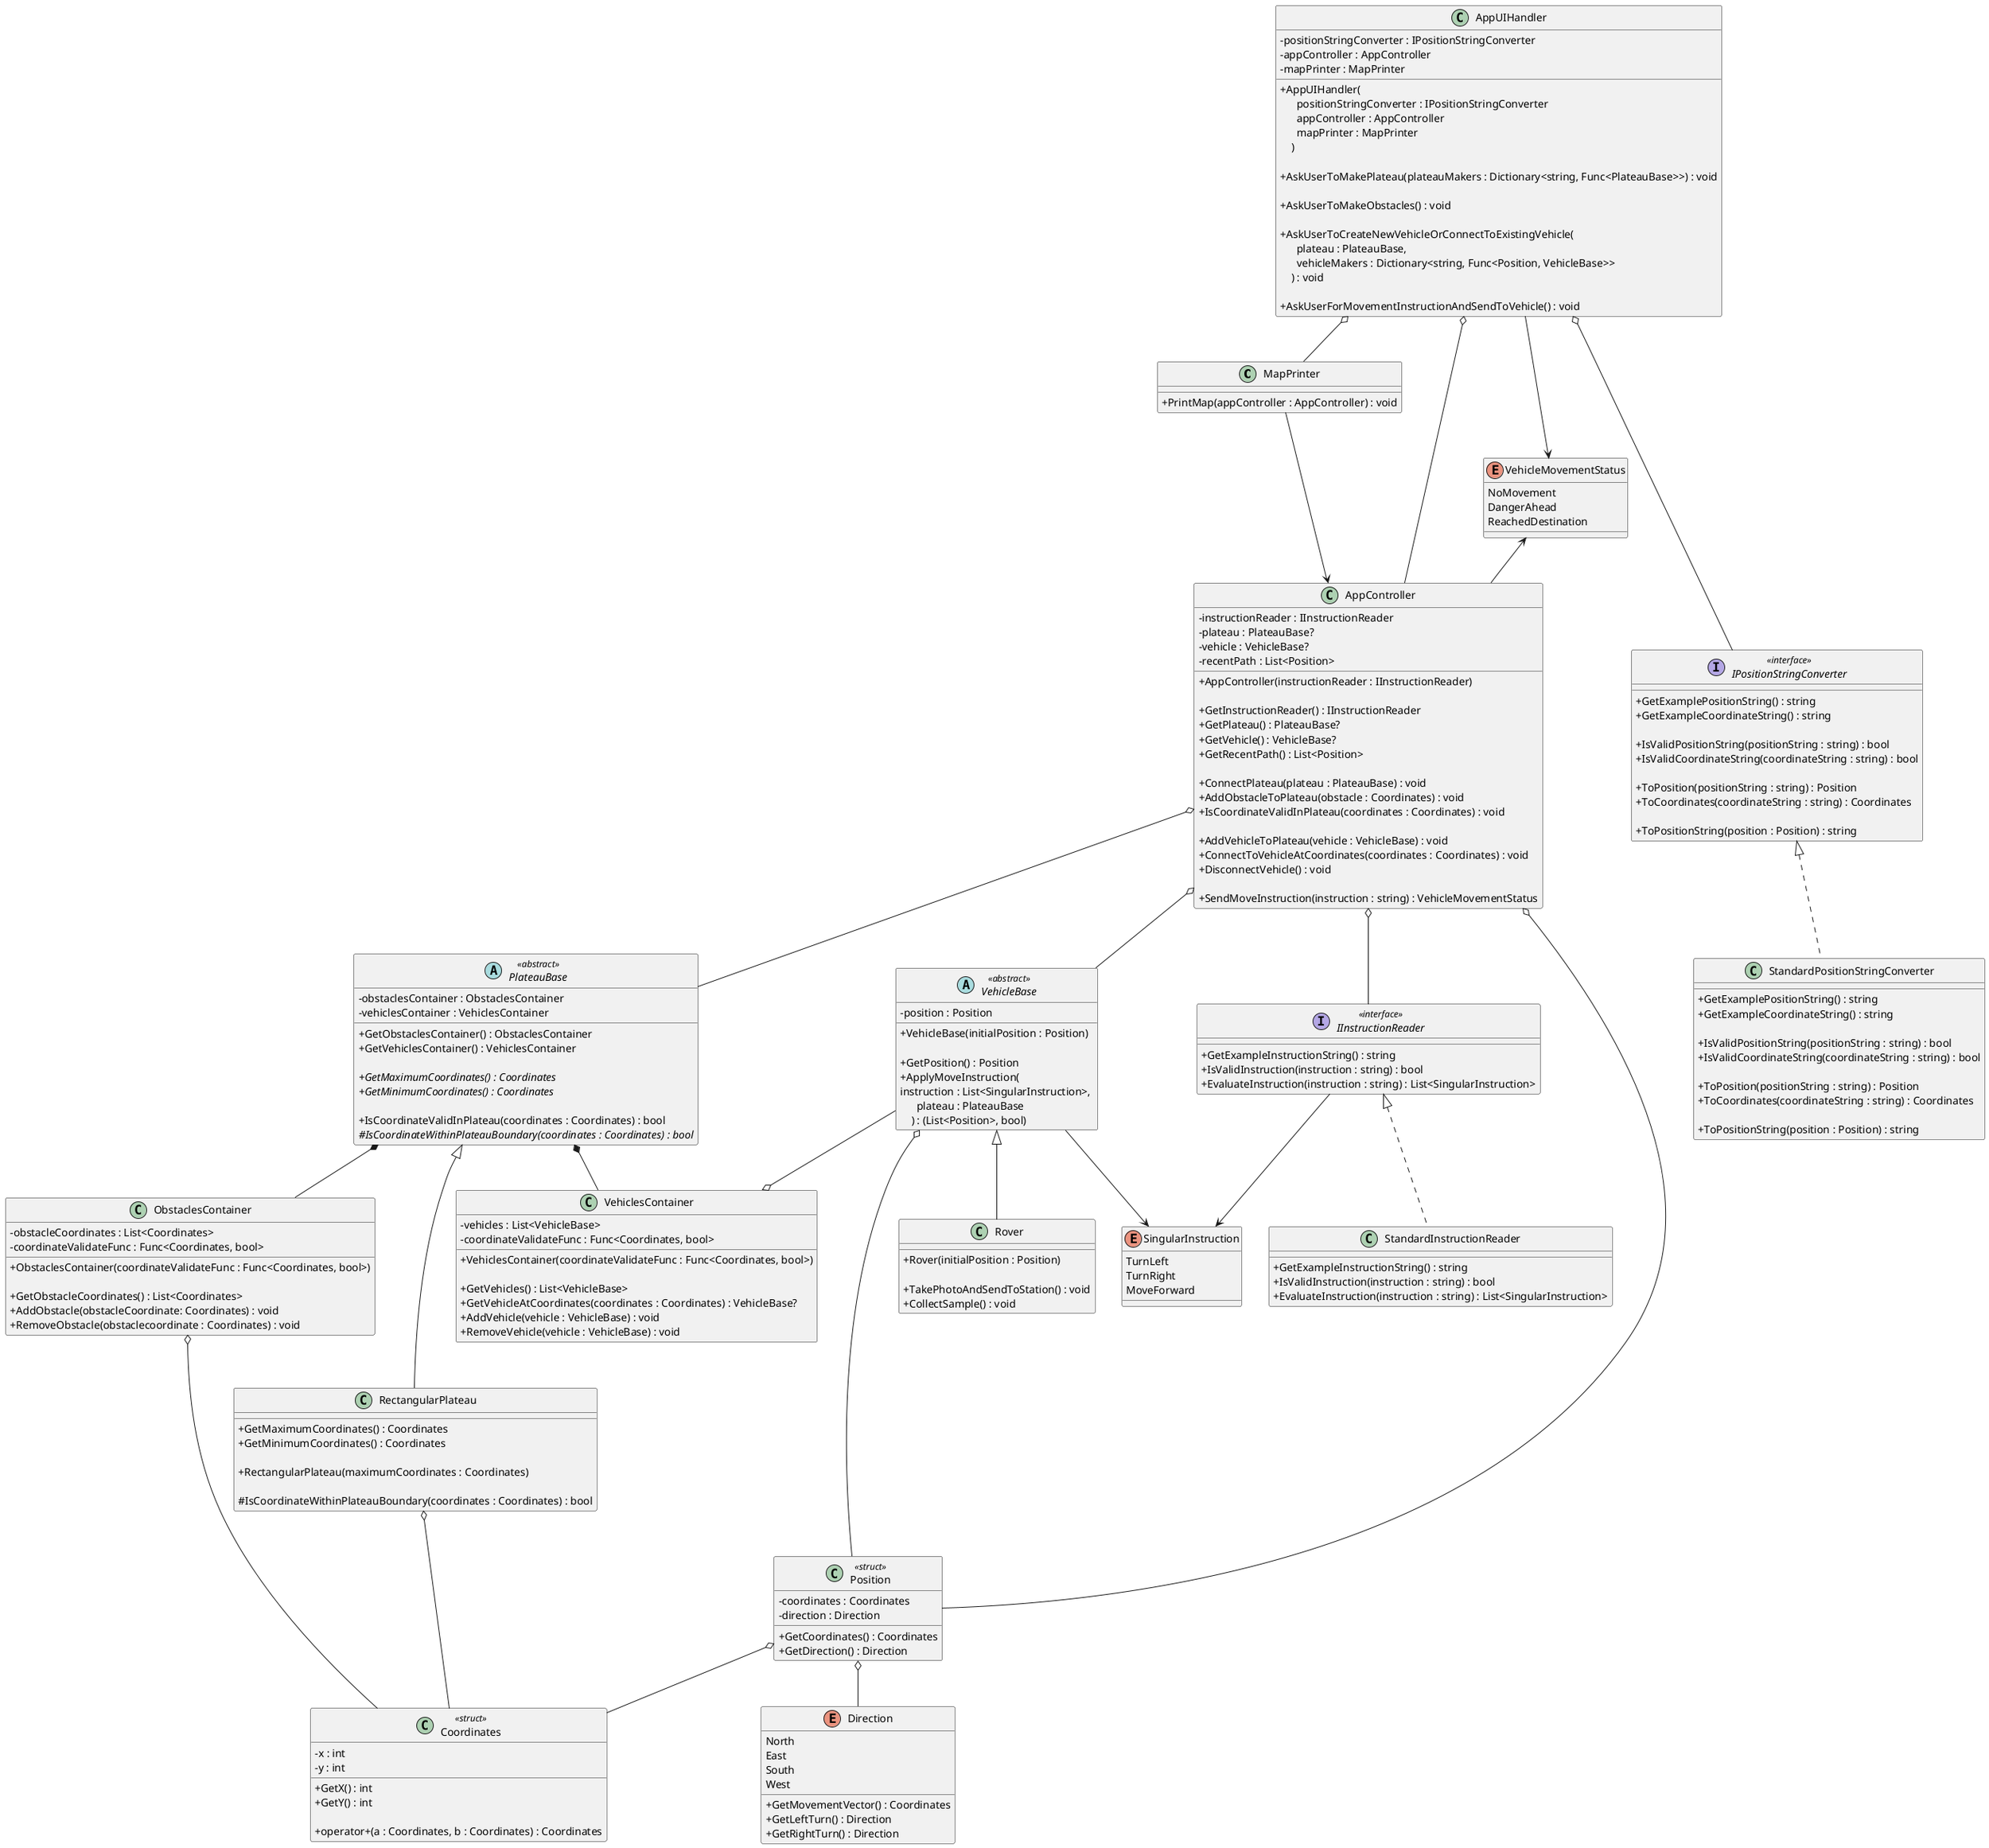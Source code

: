 @startuml "Mars Rover Challenge"
skinparam classAttributeIconSize 0

class MapPrinter
{
  + PrintMap(appController : AppController) : void
}

class AppUIHandler
{
  - positionStringConverter : IPositionStringConverter
  - appController : AppController
  - mapPrinter : MapPrinter

  + AppUIHandler( \n\
      positionStringConverter : IPositionStringConverter \n\
      appController : AppController \n\
      mapPrinter : MapPrinter \n\
    )

  + AskUserToMakePlateau(plateauMakers : Dictionary<string, Func<PlateauBase>>) : void
  
  + AskUserToMakeObstacles() : void

  + AskUserToCreateNewVehicleOrConnectToExistingVehicle( \n\
      plateau : PlateauBase, \n\
      vehicleMakers : Dictionary<string, Func<Position, VehicleBase>> \n\
    ) : void

  + AskUserForMovementInstructionAndSendToVehicle() : void
}

enum VehicleMovementStatus
{
  NoMovement
  DangerAhead
  ReachedDestination
} 

class AppController
{
  - instructionReader : IInstructionReader
  - plateau : PlateauBase?
  - vehicle : VehicleBase?
  - recentPath : List<Position>

  + AppController(instructionReader : IInstructionReader)
  
  + GetInstructionReader() : IInstructionReader
  + GetPlateau() : PlateauBase?
  + GetVehicle() : VehicleBase?
  + GetRecentPath() : List<Position>

  + ConnectPlateau(plateau : PlateauBase) : void
  + AddObstacleToPlateau(obstacle : Coordinates) : void
  + IsCoordinateValidInPlateau(coordinates : Coordinates) : void

  + AddVehicleToPlateau(vehicle : VehicleBase) : void
  + ConnectToVehicleAtCoordinates(coordinates : Coordinates) : void
  + DisconnectVehicle() : void

  + SendMoveInstruction(instruction : string) : VehicleMovementStatus
}

enum SingularInstruction
{
  TurnLeft
  TurnRight
  MoveForward
}

interface IInstructionReader <<interface>>
{
  + GetExampleInstructionString() : string
  + IsValidInstruction(instruction : string) : bool
  + EvaluateInstruction(instruction : string) : List<SingularInstruction>
}

class StandardInstructionReader
{
  + GetExampleInstructionString() : string
  + IsValidInstruction(instruction : string) : bool
  + EvaluateInstruction(instruction : string) : List<SingularInstruction>
}

class ObstaclesContainer
{
  - obstacleCoordinates : List<Coordinates>
  - coordinateValidateFunc : Func<Coordinates, bool>

  + ObstaclesContainer(coordinateValidateFunc : Func<Coordinates, bool>)

  + GetObstacleCoordinates() : List<Coordinates>
  + AddObstacle(obstacleCoordinate: Coordinates) : void
  + RemoveObstacle(obstaclecoordinate : Coordinates) : void
}

class VehiclesContainer
{
  - vehicles : List<VehicleBase>
  - coordinateValidateFunc : Func<Coordinates, bool>

  + VehiclesContainer(coordinateValidateFunc : Func<Coordinates, bool>)

  + GetVehicles() : List<VehicleBase>
  + GetVehicleAtCoordinates(coordinates : Coordinates) : VehicleBase?
  + AddVehicle(vehicle : VehicleBase) : void
  + RemoveVehicle(vehicle : VehicleBase) : void
}

abstract PlateauBase <<abstract>>
{
  - obstaclesContainer : ObstaclesContainer
  - vehiclesContainer : VehiclesContainer

  + GetObstaclesContainer() : ObstaclesContainer
  + GetVehiclesContainer() : VehiclesContainer

  {abstract} + GetMaximumCoordinates() : Coordinates
  {abstract} + GetMinimumCoordinates() : Coordinates

  + IsCoordinateValidInPlateau(coordinates : Coordinates) : bool
  {abstract} # IsCoordinateWithinPlateauBoundary(coordinates : Coordinates) : bool
}

class RectangularPlateau
{
  + GetMaximumCoordinates() : Coordinates
  + GetMinimumCoordinates() : Coordinates

  + RectangularPlateau(maximumCoordinates : Coordinates)

  # IsCoordinateWithinPlateauBoundary(coordinates : Coordinates) : bool
}

class Coordinates <<struct>>
{
  - x : int
  - y : int

  + GetX() : int
  + GetY() : int

  + operator+(a : Coordinates, b : Coordinates) : Coordinates
}

enum Direction
{
  North
  East
  South
  West

  + GetMovementVector() : Coordinates
  + GetLeftTurn() : Direction
  + GetRightTurn() : Direction
}

class Position <<struct>>
{
  - coordinates : Coordinates
  - direction : Direction

  + GetCoordinates() : Coordinates
  + GetDirection() : Direction
}

interface IPositionStringConverter <<interface>>
{
  + GetExamplePositionString() : string
  + GetExampleCoordinateString() : string

  + IsValidPositionString(positionString : string) : bool
  + IsValidCoordinateString(coordinateString : string) : bool

  + ToPosition(positionString : string) : Position
  + ToCoordinates(coordinateString : string) : Coordinates

  + ToPositionString(position : Position) : string
}

class StandardPositionStringConverter
{
  + GetExamplePositionString() : string
  + GetExampleCoordinateString() : string

  + IsValidPositionString(positionString : string) : bool
  + IsValidCoordinateString(coordinateString : string) : bool

  + ToPosition(positionString : string) : Position
  + ToCoordinates(coordinateString : string) : Coordinates

  + ToPositionString(position : Position) : string
}

class Rover
{
  + Rover(initialPosition : Position)

  + TakePhotoAndSendToStation() : void
  + CollectSample() : void
}

abstract VehicleBase <<abstract>>
{
  - position : Position

  + VehicleBase(initialPosition : Position)

  + GetPosition() : Position
  + ApplyMoveInstruction(
      instruction : List<SingularInstruction>, \n\
      plateau : PlateauBase \n\
    ) : (List<Position>, bool)
}

AppUIHandler o--- AppController
AppUIHandler o-- MapPrinter
AppUIHandler o---- IPositionStringConverter
AppUIHandler --> VehicleMovementStatus

MapPrinter ---> AppController

AppController o-- IInstructionReader
AppController o-- PlateauBase
AppController o-- VehicleBase
AppController o----- Position
AppController -u-> VehicleMovementStatus

IInstructionReader <|.. StandardInstructionReader 

VehicleBase <|-- Rover
VehicleBase o--- Position

IPositionStringConverter <|.. StandardPositionStringConverter

PlateauBase *-- ObstaclesContainer
PlateauBase *-- VehiclesContainer
PlateauBase <|--- RectangularPlateau

ObstaclesContainer o---- Coordinates
VehiclesContainer o-u- VehicleBase

Position o-- Direction
Position o-- Coordinates

IInstructionReader --> SingularInstruction
VehicleBase --> SingularInstruction

RectangularPlateau o-[norank]- Coordinates

@enduml